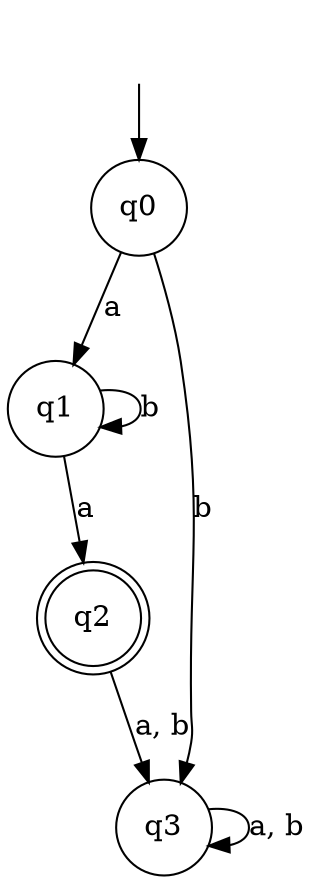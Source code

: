 digraph Automaton {

q1 [shape = circle];

q2 [shape = doublecircle];

q3 [shape = circle];

_nil [style = invis];

q0 [shape = circle];

q0 -> q3 [label = "b"];

_nil -> q0;

q1 -> q1 [label = "b"];

q3 -> q3 [label = "a, b"];

q1 -> q2 [label = "a"];

q2 -> q3 [label = "a, b"];

q0 -> q1 [label = "a"];

}
